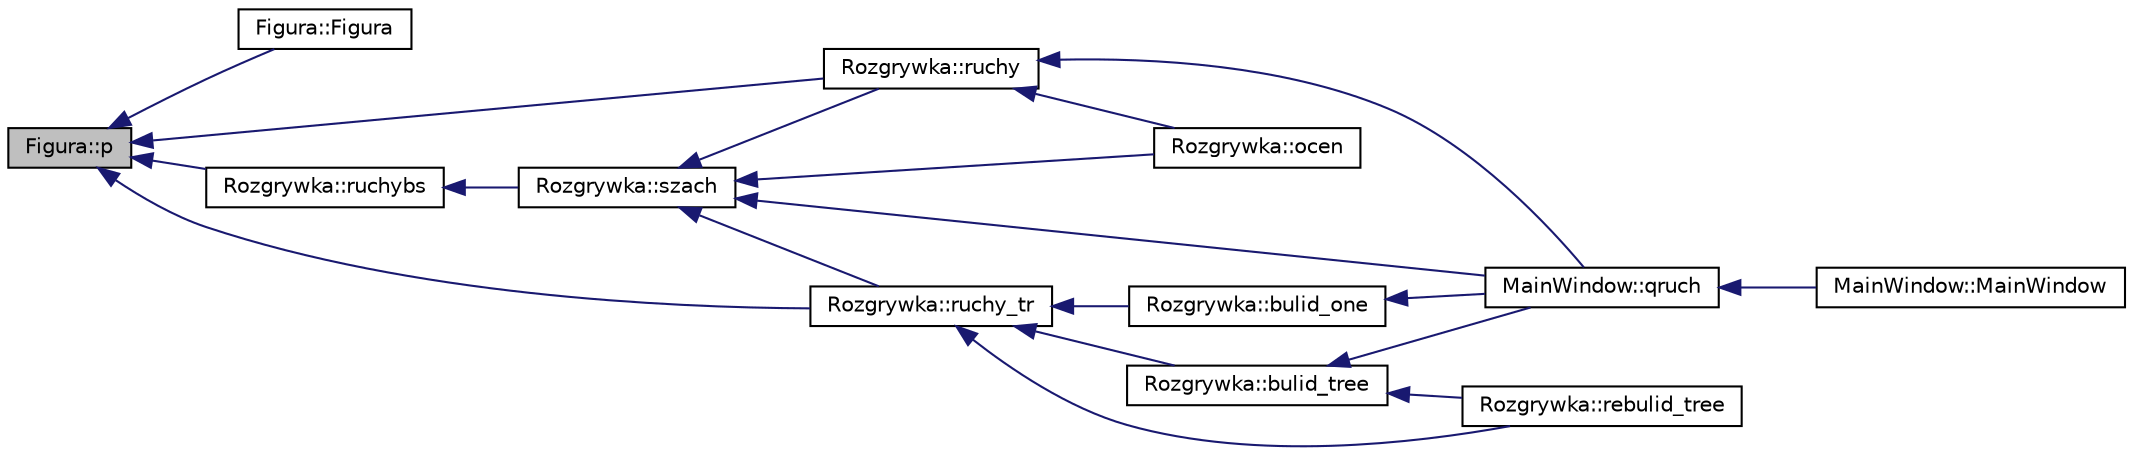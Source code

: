 digraph G
{
  edge [fontname="Helvetica",fontsize="10",labelfontname="Helvetica",labelfontsize="10"];
  node [fontname="Helvetica",fontsize="10",shape=record];
  rankdir="LR";
  Node1 [label="Figura::p",height=0.2,width=0.4,color="black", fillcolor="grey75", style="filled" fontcolor="black"];
  Node1 -> Node2 [dir="back",color="midnightblue",fontsize="10",style="solid",fontname="Helvetica"];
  Node2 [label="Figura::Figura",height=0.2,width=0.4,color="black", fillcolor="white", style="filled",URL="$class_figura.html#a367128d959353c9077fa63fe340166e6"];
  Node1 -> Node3 [dir="back",color="midnightblue",fontsize="10",style="solid",fontname="Helvetica"];
  Node3 [label="Rozgrywka::ruchy",height=0.2,width=0.4,color="black", fillcolor="white", style="filled",URL="$class_rozgrywka.html#a4ec65bca4344fd3430b20a95b6ae5990"];
  Node3 -> Node4 [dir="back",color="midnightblue",fontsize="10",style="solid",fontname="Helvetica"];
  Node4 [label="MainWindow::qruch",height=0.2,width=0.4,color="black", fillcolor="white", style="filled",URL="$class_main_window.html#ad3e1191b4be0b343cdb2e246c9d11249",tooltip="Definicja funkcji reprezentująca wykonywane ruchy przez figury."];
  Node4 -> Node5 [dir="back",color="midnightblue",fontsize="10",style="solid",fontname="Helvetica"];
  Node5 [label="MainWindow::MainWindow",height=0.2,width=0.4,color="black", fillcolor="white", style="filled",URL="$class_main_window.html#a8b244be8b7b7db1b08de2a2acb9409db"];
  Node3 -> Node6 [dir="back",color="midnightblue",fontsize="10",style="solid",fontname="Helvetica"];
  Node6 [label="Rozgrywka::ocen",height=0.2,width=0.4,color="black", fillcolor="white", style="filled",URL="$class_rozgrywka.html#a2d9e12afa1eefa14db00415fd5e51f0e"];
  Node1 -> Node7 [dir="back",color="midnightblue",fontsize="10",style="solid",fontname="Helvetica"];
  Node7 [label="Rozgrywka::ruchy_tr",height=0.2,width=0.4,color="black", fillcolor="white", style="filled",URL="$class_rozgrywka.html#a645745edda67c70e61ccd6c846ea9548"];
  Node7 -> Node8 [dir="back",color="midnightblue",fontsize="10",style="solid",fontname="Helvetica"];
  Node8 [label="Rozgrywka::bulid_one",height=0.2,width=0.4,color="black", fillcolor="white", style="filled",URL="$class_rozgrywka.html#a9ce747229d6682ddda26e68046174ed5"];
  Node8 -> Node4 [dir="back",color="midnightblue",fontsize="10",style="solid",fontname="Helvetica"];
  Node7 -> Node9 [dir="back",color="midnightblue",fontsize="10",style="solid",fontname="Helvetica"];
  Node9 [label="Rozgrywka::bulid_tree",height=0.2,width=0.4,color="black", fillcolor="white", style="filled",URL="$class_rozgrywka.html#a24317fb3c62860672c260b68d9726cec"];
  Node9 -> Node4 [dir="back",color="midnightblue",fontsize="10",style="solid",fontname="Helvetica"];
  Node9 -> Node10 [dir="back",color="midnightblue",fontsize="10",style="solid",fontname="Helvetica"];
  Node10 [label="Rozgrywka::rebulid_tree",height=0.2,width=0.4,color="black", fillcolor="white", style="filled",URL="$class_rozgrywka.html#a7958d4c1c224107c0653f7748a479878"];
  Node7 -> Node10 [dir="back",color="midnightblue",fontsize="10",style="solid",fontname="Helvetica"];
  Node1 -> Node11 [dir="back",color="midnightblue",fontsize="10",style="solid",fontname="Helvetica"];
  Node11 [label="Rozgrywka::ruchybs",height=0.2,width=0.4,color="black", fillcolor="white", style="filled",URL="$class_rozgrywka.html#ac50b0a9d83d128bd38b3f71bd161378c"];
  Node11 -> Node12 [dir="back",color="midnightblue",fontsize="10",style="solid",fontname="Helvetica"];
  Node12 [label="Rozgrywka::szach",height=0.2,width=0.4,color="black", fillcolor="white", style="filled",URL="$class_rozgrywka.html#ac3b8130edcb63f1f828e6e613a2cc05c"];
  Node12 -> Node4 [dir="back",color="midnightblue",fontsize="10",style="solid",fontname="Helvetica"];
  Node12 -> Node3 [dir="back",color="midnightblue",fontsize="10",style="solid",fontname="Helvetica"];
  Node12 -> Node7 [dir="back",color="midnightblue",fontsize="10",style="solid",fontname="Helvetica"];
  Node12 -> Node6 [dir="back",color="midnightblue",fontsize="10",style="solid",fontname="Helvetica"];
}
